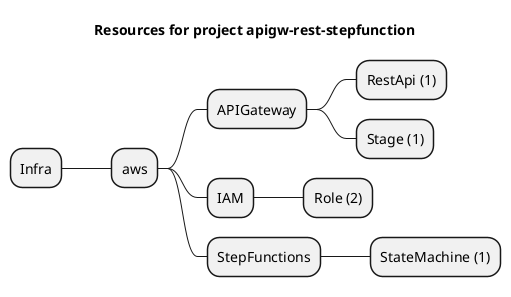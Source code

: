 @startmindmap
title Resources for project apigw-rest-stepfunction
skinparam monochrome true
+ Infra
++ aws
+++ APIGateway
++++ RestApi (1)
++++ Stage (1)
+++ IAM
++++ Role (2)
+++ StepFunctions
++++ StateMachine (1)
@endmindmap